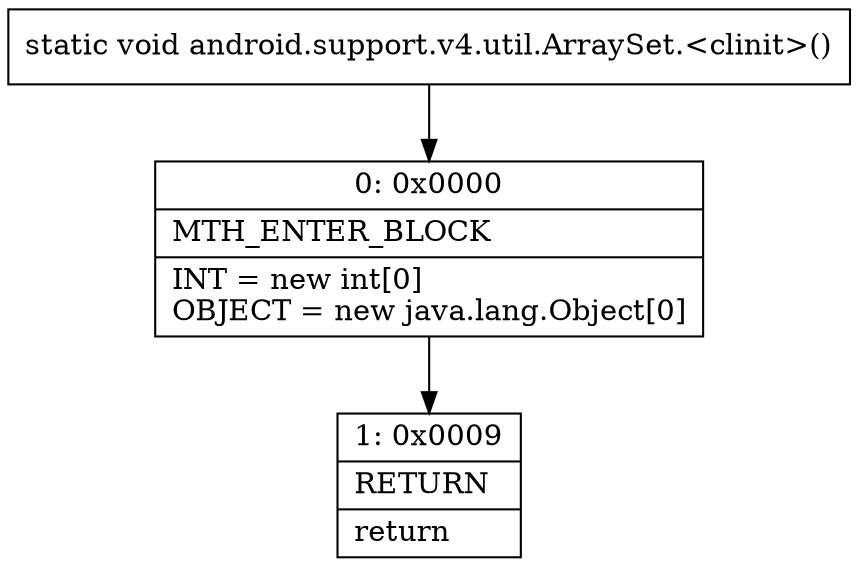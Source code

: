 digraph "CFG forandroid.support.v4.util.ArraySet.\<clinit\>()V" {
Node_0 [shape=record,label="{0\:\ 0x0000|MTH_ENTER_BLOCK\l|INT = new int[0]\lOBJECT = new java.lang.Object[0]\l}"];
Node_1 [shape=record,label="{1\:\ 0x0009|RETURN\l|return\l}"];
MethodNode[shape=record,label="{static void android.support.v4.util.ArraySet.\<clinit\>() }"];
MethodNode -> Node_0;
Node_0 -> Node_1;
}

